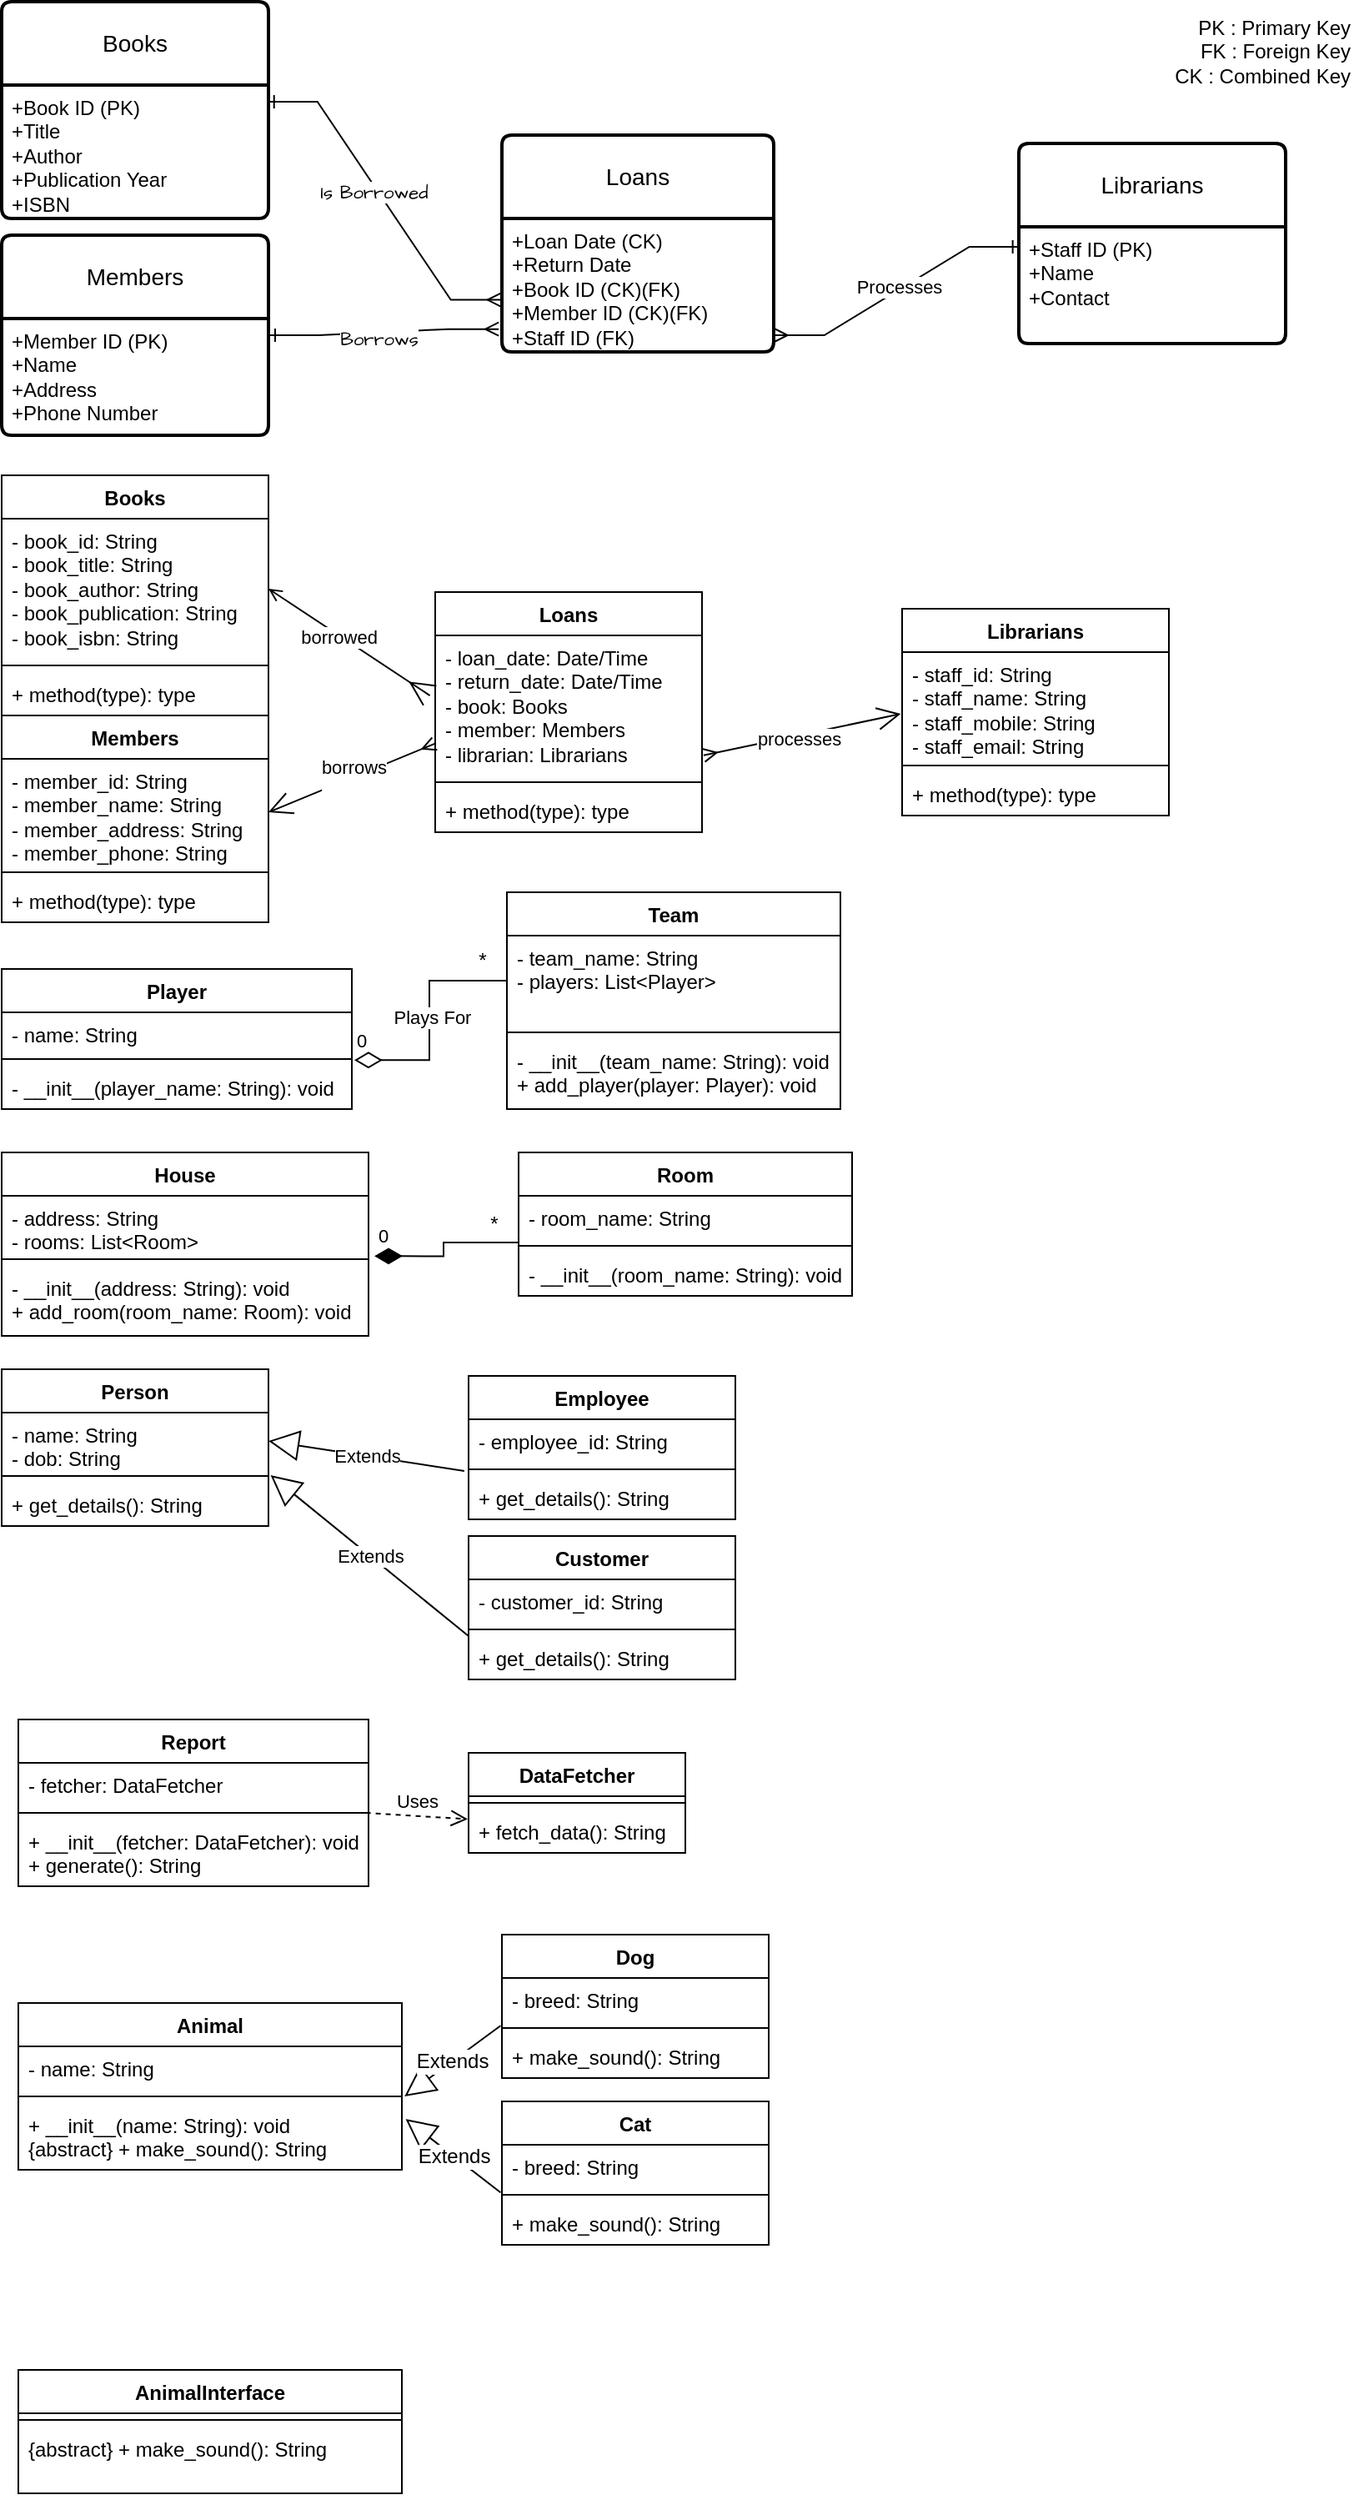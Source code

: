 <mxfile version="24.4.9" type="github">
  <diagram name="Page-1" id="WvHxNmZYm3Q-2noQbIas">
    <mxGraphModel dx="430" dy="630" grid="1" gridSize="10" guides="1" tooltips="1" connect="1" arrows="1" fold="1" page="1" pageScale="1" pageWidth="827" pageHeight="1169" background="none" math="0" shadow="0">
      <root>
        <mxCell id="0" />
        <mxCell id="1" parent="0" />
        <mxCell id="QqUS8rB4q03BG6zSu8xH-5" value="Books" style="swimlane;childLayout=stackLayout;horizontal=1;startSize=50;horizontalStack=0;rounded=1;fontSize=14;fontStyle=0;strokeWidth=2;resizeParent=0;resizeLast=1;shadow=0;dashed=0;align=center;arcSize=4;whiteSpace=wrap;html=1;" vertex="1" parent="1">
          <mxGeometry x="10" y="10" width="160" height="130" as="geometry" />
        </mxCell>
        <mxCell id="QqUS8rB4q03BG6zSu8xH-6" value="+Book ID (PK)&lt;br&gt;&lt;div&gt;+Title&lt;/div&gt;&lt;div&gt;+Author&lt;/div&gt;&lt;div&gt;+Publication Year&lt;/div&gt;&lt;div&gt;+ISBN&lt;/div&gt;" style="align=left;strokeColor=none;fillColor=none;spacingLeft=4;fontSize=12;verticalAlign=top;resizable=0;rotatable=0;part=1;html=1;" vertex="1" parent="QqUS8rB4q03BG6zSu8xH-5">
          <mxGeometry y="50" width="160" height="80" as="geometry" />
        </mxCell>
        <mxCell id="QqUS8rB4q03BG6zSu8xH-7" value="Members" style="swimlane;childLayout=stackLayout;horizontal=1;startSize=50;horizontalStack=0;rounded=1;fontSize=14;fontStyle=0;strokeWidth=2;resizeParent=0;resizeLast=1;shadow=0;dashed=0;align=center;arcSize=4;whiteSpace=wrap;html=1;" vertex="1" parent="1">
          <mxGeometry x="10" y="150" width="160" height="120" as="geometry" />
        </mxCell>
        <mxCell id="QqUS8rB4q03BG6zSu8xH-8" value="+Member ID (PK)&lt;div&gt;+Name&lt;/div&gt;&lt;div&gt;+Address&lt;/div&gt;&lt;div&gt;+Phone Number&lt;/div&gt;" style="align=left;strokeColor=none;fillColor=none;spacingLeft=4;fontSize=12;verticalAlign=top;resizable=0;rotatable=0;part=1;html=1;" vertex="1" parent="QqUS8rB4q03BG6zSu8xH-7">
          <mxGeometry y="50" width="160" height="70" as="geometry" />
        </mxCell>
        <mxCell id="QqUS8rB4q03BG6zSu8xH-9" value="Librarians" style="swimlane;childLayout=stackLayout;horizontal=1;startSize=50;horizontalStack=0;rounded=1;fontSize=14;fontStyle=0;strokeWidth=2;resizeParent=0;resizeLast=1;shadow=0;dashed=0;align=center;arcSize=4;whiteSpace=wrap;html=1;" vertex="1" parent="1">
          <mxGeometry x="620" y="95" width="160" height="120" as="geometry" />
        </mxCell>
        <mxCell id="QqUS8rB4q03BG6zSu8xH-10" value="+Staff ID (PK)&lt;div&gt;+Name&lt;/div&gt;&lt;div&gt;+Contact&lt;/div&gt;" style="align=left;strokeColor=none;fillColor=none;spacingLeft=4;fontSize=12;verticalAlign=top;resizable=0;rotatable=0;part=1;html=1;" vertex="1" parent="QqUS8rB4q03BG6zSu8xH-9">
          <mxGeometry y="50" width="160" height="70" as="geometry" />
        </mxCell>
        <mxCell id="QqUS8rB4q03BG6zSu8xH-11" value="Loans" style="swimlane;childLayout=stackLayout;horizontal=1;startSize=50;horizontalStack=0;rounded=1;fontSize=14;fontStyle=0;strokeWidth=2;resizeParent=0;resizeLast=1;shadow=0;dashed=0;align=center;arcSize=4;whiteSpace=wrap;html=1;" vertex="1" parent="1">
          <mxGeometry x="310" y="90" width="163" height="130" as="geometry" />
        </mxCell>
        <mxCell id="QqUS8rB4q03BG6zSu8xH-12" value="&lt;div&gt;&lt;span style=&quot;background-color: initial;&quot;&gt;+Loan Date (CK)&lt;/span&gt;&lt;br&gt;&lt;/div&gt;&lt;div&gt;+Return Date&lt;/div&gt;&lt;div&gt;+Book ID (CK)(FK)&lt;br&gt;&lt;/div&gt;&lt;div&gt;+Member ID (CK)(FK)&lt;/div&gt;&lt;div&gt;+Staff ID (FK)&lt;br&gt;&lt;/div&gt;" style="align=left;strokeColor=none;fillColor=none;spacingLeft=4;fontSize=12;verticalAlign=top;resizable=0;rotatable=0;part=1;html=1;" vertex="1" parent="QqUS8rB4q03BG6zSu8xH-11">
          <mxGeometry y="50" width="163" height="80" as="geometry" />
        </mxCell>
        <mxCell id="QqUS8rB4q03BG6zSu8xH-25" value="" style="edgeStyle=entityRelationEdgeStyle;fontSize=12;html=1;endArrow=ERmany;startArrow=ERone;rounded=0;exitX=1;exitY=0.143;exitDx=0;exitDy=0;exitPerimeter=0;startFill=0;entryX=-0.012;entryY=0.829;entryDx=0;entryDy=0;entryPerimeter=0;endFill=0;flowAnimation=0;" edge="1" parent="1" source="QqUS8rB4q03BG6zSu8xH-8" target="QqUS8rB4q03BG6zSu8xH-12">
          <mxGeometry width="100" height="100" relative="1" as="geometry">
            <mxPoint x="240" y="240" as="sourcePoint" />
            <mxPoint x="230" y="190" as="targetPoint" />
          </mxGeometry>
        </mxCell>
        <mxCell id="QqUS8rB4q03BG6zSu8xH-31" value="Borrows" style="edgeLabel;html=1;align=center;verticalAlign=middle;resizable=0;points=[];sketch=1;hachureGap=4;jiggle=2;curveFitting=1;fontFamily=Architects Daughter;fontSource=https%3A%2F%2Ffonts.googleapis.com%2Fcss%3Ffamily%3DArchitects%2BDaughter;" vertex="1" connectable="0" parent="QqUS8rB4q03BG6zSu8xH-25">
          <mxGeometry x="-0.051" y="-3" relative="1" as="geometry">
            <mxPoint as="offset" />
          </mxGeometry>
        </mxCell>
        <mxCell id="QqUS8rB4q03BG6zSu8xH-26" value="" style="edgeStyle=entityRelationEdgeStyle;fontSize=12;html=1;endArrow=ERmany;startArrow=ERone;rounded=0;exitX=0.996;exitY=0.125;exitDx=0;exitDy=0;exitPerimeter=0;entryX=-0.004;entryY=0.61;entryDx=0;entryDy=0;entryPerimeter=0;endFill=0;startFill=0;" edge="1" parent="1" source="QqUS8rB4q03BG6zSu8xH-6" target="QqUS8rB4q03BG6zSu8xH-12">
          <mxGeometry width="100" height="100" relative="1" as="geometry">
            <mxPoint x="240" y="240" as="sourcePoint" />
            <mxPoint x="340" y="140" as="targetPoint" />
          </mxGeometry>
        </mxCell>
        <mxCell id="QqUS8rB4q03BG6zSu8xH-30" value="Is Borrowed" style="edgeLabel;html=1;align=center;verticalAlign=middle;resizable=0;points=[];sketch=1;hachureGap=4;jiggle=2;curveFitting=1;fontFamily=Architects Daughter;fontSource=https%3A%2F%2Ffonts.googleapis.com%2Fcss%3Ffamily%3DArchitects%2BDaughter;" vertex="1" connectable="0" parent="QqUS8rB4q03BG6zSu8xH-26">
          <mxGeometry x="-0.086" y="-2" relative="1" as="geometry">
            <mxPoint as="offset" />
          </mxGeometry>
        </mxCell>
        <mxCell id="QqUS8rB4q03BG6zSu8xH-34" value="" style="edgeStyle=entityRelationEdgeStyle;fontSize=12;html=1;endArrow=ERone;rounded=0;exitX=1.002;exitY=0.875;exitDx=0;exitDy=0;exitPerimeter=0;entryX=0.002;entryY=0.171;entryDx=0;entryDy=0;entryPerimeter=0;startArrow=ERmany;startFill=0;endFill=0;" edge="1" parent="1" source="QqUS8rB4q03BG6zSu8xH-12" target="QqUS8rB4q03BG6zSu8xH-10">
          <mxGeometry width="100" height="100" relative="1" as="geometry">
            <mxPoint x="240" y="240" as="sourcePoint" />
            <mxPoint x="340" y="140" as="targetPoint" />
          </mxGeometry>
        </mxCell>
        <mxCell id="QqUS8rB4q03BG6zSu8xH-36" value="Processes" style="edgeLabel;html=1;align=center;verticalAlign=middle;resizable=0;points=[];" vertex="1" connectable="0" parent="QqUS8rB4q03BG6zSu8xH-34">
          <mxGeometry x="0.03" y="2" relative="1" as="geometry">
            <mxPoint as="offset" />
          </mxGeometry>
        </mxCell>
        <mxCell id="QqUS8rB4q03BG6zSu8xH-37" value="&lt;div&gt;PK : Primary Key&lt;/div&gt;FK : Foreign Key&lt;div&gt;CK : Combined Key&lt;/div&gt;" style="text;html=1;align=right;verticalAlign=middle;resizable=0;points=[];autosize=1;strokeColor=none;fillColor=none;" vertex="1" parent="1">
          <mxGeometry x="690" y="10" width="130" height="60" as="geometry" />
        </mxCell>
        <mxCell id="QqUS8rB4q03BG6zSu8xH-38" value="Books" style="swimlane;fontStyle=1;align=center;verticalAlign=top;childLayout=stackLayout;horizontal=1;startSize=26;horizontalStack=0;resizeParent=1;resizeParentMax=0;resizeLast=0;collapsible=1;marginBottom=0;whiteSpace=wrap;html=1;shadow=0;" vertex="1" parent="1">
          <mxGeometry x="10" y="294" width="160" height="144" as="geometry" />
        </mxCell>
        <mxCell id="QqUS8rB4q03BG6zSu8xH-39" value="- book_id: String&lt;div&gt;- book_title: String&lt;/div&gt;&lt;div&gt;- book_author: String&lt;/div&gt;&lt;div&gt;- book_publication: String&lt;/div&gt;&lt;div&gt;- book_isbn: String&lt;/div&gt;" style="text;strokeColor=none;fillColor=none;align=left;verticalAlign=top;spacingLeft=4;spacingRight=4;overflow=hidden;rotatable=0;points=[[0,0.5],[1,0.5]];portConstraint=eastwest;whiteSpace=wrap;html=1;shadow=0;" vertex="1" parent="QqUS8rB4q03BG6zSu8xH-38">
          <mxGeometry y="26" width="160" height="84" as="geometry" />
        </mxCell>
        <mxCell id="QqUS8rB4q03BG6zSu8xH-40" value="" style="line;strokeWidth=1;fillColor=none;align=left;verticalAlign=middle;spacingTop=-1;spacingLeft=3;spacingRight=3;rotatable=0;labelPosition=right;points=[];portConstraint=eastwest;strokeColor=inherit;shadow=0;" vertex="1" parent="QqUS8rB4q03BG6zSu8xH-38">
          <mxGeometry y="110" width="160" height="8" as="geometry" />
        </mxCell>
        <mxCell id="QqUS8rB4q03BG6zSu8xH-41" value="+ method(type): type" style="text;strokeColor=none;fillColor=none;align=left;verticalAlign=top;spacingLeft=4;spacingRight=4;overflow=hidden;rotatable=0;points=[[0,0.5],[1,0.5]];portConstraint=eastwest;whiteSpace=wrap;html=1;shadow=0;" vertex="1" parent="QqUS8rB4q03BG6zSu8xH-38">
          <mxGeometry y="118" width="160" height="26" as="geometry" />
        </mxCell>
        <mxCell id="QqUS8rB4q03BG6zSu8xH-42" value="Members" style="swimlane;fontStyle=1;align=center;verticalAlign=top;childLayout=stackLayout;horizontal=1;startSize=26;horizontalStack=0;resizeParent=1;resizeParentMax=0;resizeLast=0;collapsible=1;marginBottom=0;whiteSpace=wrap;html=1;shadow=0;" vertex="1" parent="1">
          <mxGeometry x="10" y="438" width="160" height="124" as="geometry" />
        </mxCell>
        <mxCell id="QqUS8rB4q03BG6zSu8xH-43" value="- member_id: String&lt;div&gt;- member_name: String&lt;/div&gt;&lt;div&gt;- member_address: String&lt;/div&gt;&lt;div&gt;- member_phone: String&lt;/div&gt;" style="text;strokeColor=none;fillColor=none;align=left;verticalAlign=top;spacingLeft=4;spacingRight=4;overflow=hidden;rotatable=0;points=[[0,0.5],[1,0.5]];portConstraint=eastwest;whiteSpace=wrap;html=1;shadow=0;" vertex="1" parent="QqUS8rB4q03BG6zSu8xH-42">
          <mxGeometry y="26" width="160" height="64" as="geometry" />
        </mxCell>
        <mxCell id="QqUS8rB4q03BG6zSu8xH-44" value="" style="line;strokeWidth=1;fillColor=none;align=left;verticalAlign=middle;spacingTop=-1;spacingLeft=3;spacingRight=3;rotatable=0;labelPosition=right;points=[];portConstraint=eastwest;strokeColor=inherit;shadow=0;" vertex="1" parent="QqUS8rB4q03BG6zSu8xH-42">
          <mxGeometry y="90" width="160" height="8" as="geometry" />
        </mxCell>
        <mxCell id="QqUS8rB4q03BG6zSu8xH-45" value="+ method(type): type" style="text;strokeColor=none;fillColor=none;align=left;verticalAlign=top;spacingLeft=4;spacingRight=4;overflow=hidden;rotatable=0;points=[[0,0.5],[1,0.5]];portConstraint=eastwest;whiteSpace=wrap;html=1;shadow=0;" vertex="1" parent="QqUS8rB4q03BG6zSu8xH-42">
          <mxGeometry y="98" width="160" height="26" as="geometry" />
        </mxCell>
        <mxCell id="QqUS8rB4q03BG6zSu8xH-46" value="Loans" style="swimlane;fontStyle=1;align=center;verticalAlign=top;childLayout=stackLayout;horizontal=1;startSize=26;horizontalStack=0;resizeParent=1;resizeParentMax=0;resizeLast=0;collapsible=1;marginBottom=0;whiteSpace=wrap;html=1;shadow=0;" vertex="1" parent="1">
          <mxGeometry x="270" y="364" width="160" height="144" as="geometry" />
        </mxCell>
        <mxCell id="QqUS8rB4q03BG6zSu8xH-47" value="- loan_date: Date/Time&lt;div&gt;- return_date: Date/Time&lt;/div&gt;&lt;div&gt;- book: Books&lt;/div&gt;&lt;div&gt;- member: Members&lt;/div&gt;&lt;div&gt;- librarian: Librarians&lt;/div&gt;" style="text;strokeColor=none;fillColor=none;align=left;verticalAlign=top;spacingLeft=4;spacingRight=4;overflow=hidden;rotatable=0;points=[[0,0.5],[1,0.5]];portConstraint=eastwest;whiteSpace=wrap;html=1;shadow=0;" vertex="1" parent="QqUS8rB4q03BG6zSu8xH-46">
          <mxGeometry y="26" width="160" height="84" as="geometry" />
        </mxCell>
        <mxCell id="QqUS8rB4q03BG6zSu8xH-48" value="" style="line;strokeWidth=1;fillColor=none;align=left;verticalAlign=middle;spacingTop=-1;spacingLeft=3;spacingRight=3;rotatable=0;labelPosition=right;points=[];portConstraint=eastwest;strokeColor=inherit;shadow=0;" vertex="1" parent="QqUS8rB4q03BG6zSu8xH-46">
          <mxGeometry y="110" width="160" height="8" as="geometry" />
        </mxCell>
        <mxCell id="QqUS8rB4q03BG6zSu8xH-49" value="+ method(type): type" style="text;strokeColor=none;fillColor=none;align=left;verticalAlign=top;spacingLeft=4;spacingRight=4;overflow=hidden;rotatable=0;points=[[0,0.5],[1,0.5]];portConstraint=eastwest;whiteSpace=wrap;html=1;shadow=0;" vertex="1" parent="QqUS8rB4q03BG6zSu8xH-46">
          <mxGeometry y="118" width="160" height="26" as="geometry" />
        </mxCell>
        <mxCell id="QqUS8rB4q03BG6zSu8xH-50" value="Librarians" style="swimlane;fontStyle=1;align=center;verticalAlign=top;childLayout=stackLayout;horizontal=1;startSize=26;horizontalStack=0;resizeParent=1;resizeParentMax=0;resizeLast=0;collapsible=1;marginBottom=0;whiteSpace=wrap;html=1;shadow=0;" vertex="1" parent="1">
          <mxGeometry x="550" y="374" width="160" height="124" as="geometry" />
        </mxCell>
        <mxCell id="QqUS8rB4q03BG6zSu8xH-51" value="- staff_id: String&lt;div&gt;- staff_name: String&lt;/div&gt;&lt;div&gt;- staff_mobile: String&lt;/div&gt;&lt;div&gt;- staff_email: String&lt;/div&gt;" style="text;strokeColor=none;fillColor=none;align=left;verticalAlign=top;spacingLeft=4;spacingRight=4;overflow=hidden;rotatable=0;points=[[0,0.5],[1,0.5]];portConstraint=eastwest;whiteSpace=wrap;html=1;shadow=0;" vertex="1" parent="QqUS8rB4q03BG6zSu8xH-50">
          <mxGeometry y="26" width="160" height="64" as="geometry" />
        </mxCell>
        <mxCell id="QqUS8rB4q03BG6zSu8xH-52" value="" style="line;strokeWidth=1;fillColor=none;align=left;verticalAlign=middle;spacingTop=-1;spacingLeft=3;spacingRight=3;rotatable=0;labelPosition=right;points=[];portConstraint=eastwest;strokeColor=inherit;shadow=0;" vertex="1" parent="QqUS8rB4q03BG6zSu8xH-50">
          <mxGeometry y="90" width="160" height="8" as="geometry" />
        </mxCell>
        <mxCell id="QqUS8rB4q03BG6zSu8xH-53" value="+ method(type): type" style="text;strokeColor=none;fillColor=none;align=left;verticalAlign=top;spacingLeft=4;spacingRight=4;overflow=hidden;rotatable=0;points=[[0,0.5],[1,0.5]];portConstraint=eastwest;whiteSpace=wrap;html=1;shadow=0;" vertex="1" parent="QqUS8rB4q03BG6zSu8xH-50">
          <mxGeometry y="98" width="160" height="26" as="geometry" />
        </mxCell>
        <mxCell id="QqUS8rB4q03BG6zSu8xH-59" value="" style="endArrow=ERmany;endFill=0;endSize=12;html=1;rounded=0;entryX=-0.02;entryY=0.429;entryDx=0;entryDy=0;entryPerimeter=0;exitX=1;exitY=0.5;exitDx=0;exitDy=0;startArrow=open;startFill=0;" edge="1" parent="1" target="QqUS8rB4q03BG6zSu8xH-47">
          <mxGeometry width="160" relative="1" as="geometry">
            <mxPoint x="170" y="362" as="sourcePoint" />
            <mxPoint x="400" y="564" as="targetPoint" />
          </mxGeometry>
        </mxCell>
        <mxCell id="QqUS8rB4q03BG6zSu8xH-62" value="borrowed" style="edgeLabel;html=1;align=center;verticalAlign=middle;resizable=0;points=[];" vertex="1" connectable="0" parent="QqUS8rB4q03BG6zSu8xH-59">
          <mxGeometry x="-0.127" y="-1" relative="1" as="geometry">
            <mxPoint as="offset" />
          </mxGeometry>
        </mxCell>
        <mxCell id="QqUS8rB4q03BG6zSu8xH-60" value="" style="endArrow=open;endFill=1;endSize=12;html=1;rounded=0;entryX=1;entryY=0.5;entryDx=0;entryDy=0;exitX=-0.002;exitY=0.773;exitDx=0;exitDy=0;exitPerimeter=0;startArrow=ERmany;startFill=0;" edge="1" parent="1" source="QqUS8rB4q03BG6zSu8xH-47">
          <mxGeometry width="160" relative="1" as="geometry">
            <mxPoint x="350" y="364" as="sourcePoint" />
            <mxPoint x="170" y="496" as="targetPoint" />
          </mxGeometry>
        </mxCell>
        <mxCell id="QqUS8rB4q03BG6zSu8xH-64" value="borrows&lt;div&gt;&lt;br&gt;&lt;/div&gt;" style="edgeLabel;html=1;align=center;verticalAlign=middle;resizable=0;points=[];" vertex="1" connectable="0" parent="QqUS8rB4q03BG6zSu8xH-60">
          <mxGeometry x="-0.008" y="1" relative="1" as="geometry">
            <mxPoint as="offset" />
          </mxGeometry>
        </mxCell>
        <mxCell id="QqUS8rB4q03BG6zSu8xH-61" value="" style="endArrow=open;endFill=1;endSize=12;html=1;rounded=0;entryX=-0.005;entryY=0.579;entryDx=0;entryDy=0;entryPerimeter=0;exitX=1.006;exitY=0.856;exitDx=0;exitDy=0;exitPerimeter=0;startArrow=ERmany;startFill=0;" edge="1" parent="1" source="QqUS8rB4q03BG6zSu8xH-47">
          <mxGeometry width="160" relative="1" as="geometry">
            <mxPoint x="350" y="364" as="sourcePoint" />
            <mxPoint x="549.2" y="437.056" as="targetPoint" />
          </mxGeometry>
        </mxCell>
        <mxCell id="QqUS8rB4q03BG6zSu8xH-65" value="processes" style="edgeLabel;html=1;align=center;verticalAlign=middle;resizable=0;points=[];" vertex="1" connectable="0" parent="QqUS8rB4q03BG6zSu8xH-61">
          <mxGeometry x="-0.037" y="-2" relative="1" as="geometry">
            <mxPoint as="offset" />
          </mxGeometry>
        </mxCell>
        <mxCell id="QqUS8rB4q03BG6zSu8xH-66" value="Player" style="swimlane;fontStyle=1;align=center;verticalAlign=top;childLayout=stackLayout;horizontal=1;startSize=26;horizontalStack=0;resizeParent=1;resizeParentMax=0;resizeLast=0;collapsible=1;marginBottom=0;whiteSpace=wrap;html=1;" vertex="1" parent="1">
          <mxGeometry x="10" y="590" width="210" height="84" as="geometry" />
        </mxCell>
        <mxCell id="QqUS8rB4q03BG6zSu8xH-67" value="- name: String" style="text;strokeColor=none;fillColor=none;align=left;verticalAlign=top;spacingLeft=4;spacingRight=4;overflow=hidden;rotatable=0;points=[[0,0.5],[1,0.5]];portConstraint=eastwest;whiteSpace=wrap;html=1;" vertex="1" parent="QqUS8rB4q03BG6zSu8xH-66">
          <mxGeometry y="26" width="210" height="24" as="geometry" />
        </mxCell>
        <mxCell id="QqUS8rB4q03BG6zSu8xH-68" value="" style="line;strokeWidth=1;fillColor=none;align=left;verticalAlign=middle;spacingTop=-1;spacingLeft=3;spacingRight=3;rotatable=0;labelPosition=right;points=[];portConstraint=eastwest;strokeColor=inherit;" vertex="1" parent="QqUS8rB4q03BG6zSu8xH-66">
          <mxGeometry y="50" width="210" height="8" as="geometry" />
        </mxCell>
        <mxCell id="QqUS8rB4q03BG6zSu8xH-69" value="- __init__(player_name: String): void" style="text;strokeColor=none;fillColor=none;align=left;verticalAlign=top;spacingLeft=4;spacingRight=4;overflow=hidden;rotatable=0;points=[[0,0.5],[1,0.5]];portConstraint=eastwest;whiteSpace=wrap;html=1;" vertex="1" parent="QqUS8rB4q03BG6zSu8xH-66">
          <mxGeometry y="58" width="210" height="26" as="geometry" />
        </mxCell>
        <mxCell id="QqUS8rB4q03BG6zSu8xH-70" value="Team" style="swimlane;fontStyle=1;align=center;verticalAlign=top;childLayout=stackLayout;horizontal=1;startSize=26;horizontalStack=0;resizeParent=1;resizeParentMax=0;resizeLast=0;collapsible=1;marginBottom=0;whiteSpace=wrap;html=1;" vertex="1" parent="1">
          <mxGeometry x="313" y="544" width="200" height="130" as="geometry" />
        </mxCell>
        <mxCell id="QqUS8rB4q03BG6zSu8xH-71" value="- team_name: String&lt;div&gt;- players: List&amp;lt;Player&amp;gt;&lt;/div&gt;" style="text;strokeColor=none;fillColor=none;align=left;verticalAlign=top;spacingLeft=4;spacingRight=4;overflow=hidden;rotatable=0;points=[[0,0.5],[1,0.5]];portConstraint=eastwest;whiteSpace=wrap;html=1;" vertex="1" parent="QqUS8rB4q03BG6zSu8xH-70">
          <mxGeometry y="26" width="200" height="54" as="geometry" />
        </mxCell>
        <mxCell id="QqUS8rB4q03BG6zSu8xH-72" value="" style="line;strokeWidth=1;fillColor=none;align=left;verticalAlign=middle;spacingTop=-1;spacingLeft=3;spacingRight=3;rotatable=0;labelPosition=right;points=[];portConstraint=eastwest;strokeColor=inherit;" vertex="1" parent="QqUS8rB4q03BG6zSu8xH-70">
          <mxGeometry y="80" width="200" height="8" as="geometry" />
        </mxCell>
        <mxCell id="QqUS8rB4q03BG6zSu8xH-73" value="- __init__(team_name: String): void&lt;div&gt;+ add_player(player: Player): void&lt;/div&gt;" style="text;strokeColor=none;fillColor=none;align=left;verticalAlign=top;spacingLeft=4;spacingRight=4;overflow=hidden;rotatable=0;points=[[0,0.5],[1,0.5]];portConstraint=eastwest;whiteSpace=wrap;html=1;" vertex="1" parent="QqUS8rB4q03BG6zSu8xH-70">
          <mxGeometry y="88" width="200" height="42" as="geometry" />
        </mxCell>
        <mxCell id="QqUS8rB4q03BG6zSu8xH-77" value="0" style="endArrow=none;html=1;endSize=12;startArrow=diamondThin;startSize=14;startFill=0;edgeStyle=orthogonalEdgeStyle;align=left;verticalAlign=bottom;rounded=0;exitX=1.007;exitY=-0.129;exitDx=0;exitDy=0;exitPerimeter=0;entryX=0;entryY=0.5;entryDx=0;entryDy=0;endFill=0;" edge="1" parent="1" source="QqUS8rB4q03BG6zSu8xH-69" target="QqUS8rB4q03BG6zSu8xH-71">
          <mxGeometry x="-1" y="3" relative="1" as="geometry">
            <mxPoint x="260" y="650" as="sourcePoint" />
            <mxPoint x="420" y="650" as="targetPoint" />
          </mxGeometry>
        </mxCell>
        <mxCell id="QqUS8rB4q03BG6zSu8xH-80" value="Plays For" style="edgeLabel;html=1;align=center;verticalAlign=middle;resizable=0;points=[];" vertex="1" connectable="0" parent="QqUS8rB4q03BG6zSu8xH-77">
          <mxGeometry x="0.014" y="-1" relative="1" as="geometry">
            <mxPoint as="offset" />
          </mxGeometry>
        </mxCell>
        <mxCell id="QqUS8rB4q03BG6zSu8xH-79" value="*" style="text;html=1;align=center;verticalAlign=middle;resizable=0;points=[];autosize=1;strokeColor=none;fillColor=none;" vertex="1" parent="1">
          <mxGeometry x="283" y="570" width="30" height="30" as="geometry" />
        </mxCell>
        <mxCell id="QqUS8rB4q03BG6zSu8xH-83" value="House" style="swimlane;fontStyle=1;align=center;verticalAlign=top;childLayout=stackLayout;horizontal=1;startSize=26;horizontalStack=0;resizeParent=1;resizeParentMax=0;resizeLast=0;collapsible=1;marginBottom=0;whiteSpace=wrap;html=1;" vertex="1" parent="1">
          <mxGeometry x="10" y="700" width="220" height="110" as="geometry" />
        </mxCell>
        <mxCell id="QqUS8rB4q03BG6zSu8xH-84" value="- address: String&lt;div&gt;- rooms: List&amp;lt;Room&amp;gt;&lt;/div&gt;" style="text;strokeColor=none;fillColor=none;align=left;verticalAlign=top;spacingLeft=4;spacingRight=4;overflow=hidden;rotatable=0;points=[[0,0.5],[1,0.5]];portConstraint=eastwest;whiteSpace=wrap;html=1;" vertex="1" parent="QqUS8rB4q03BG6zSu8xH-83">
          <mxGeometry y="26" width="220" height="34" as="geometry" />
        </mxCell>
        <mxCell id="QqUS8rB4q03BG6zSu8xH-85" value="" style="line;strokeWidth=1;fillColor=none;align=left;verticalAlign=middle;spacingTop=-1;spacingLeft=3;spacingRight=3;rotatable=0;labelPosition=right;points=[];portConstraint=eastwest;strokeColor=inherit;" vertex="1" parent="QqUS8rB4q03BG6zSu8xH-83">
          <mxGeometry y="60" width="220" height="8" as="geometry" />
        </mxCell>
        <mxCell id="QqUS8rB4q03BG6zSu8xH-86" value="- __init__(address: String): void&lt;div&gt;+ add_room(room_name: Room): void&lt;/div&gt;" style="text;strokeColor=none;fillColor=none;align=left;verticalAlign=top;spacingLeft=4;spacingRight=4;overflow=hidden;rotatable=0;points=[[0,0.5],[1,0.5]];portConstraint=eastwest;whiteSpace=wrap;html=1;" vertex="1" parent="QqUS8rB4q03BG6zSu8xH-83">
          <mxGeometry y="68" width="220" height="42" as="geometry" />
        </mxCell>
        <mxCell id="QqUS8rB4q03BG6zSu8xH-87" value="Room" style="swimlane;fontStyle=1;align=center;verticalAlign=top;childLayout=stackLayout;horizontal=1;startSize=26;horizontalStack=0;resizeParent=1;resizeParentMax=0;resizeLast=0;collapsible=1;marginBottom=0;whiteSpace=wrap;html=1;" vertex="1" parent="1">
          <mxGeometry x="320" y="700" width="200" height="86" as="geometry" />
        </mxCell>
        <mxCell id="QqUS8rB4q03BG6zSu8xH-88" value="- room_name: String" style="text;strokeColor=none;fillColor=none;align=left;verticalAlign=top;spacingLeft=4;spacingRight=4;overflow=hidden;rotatable=0;points=[[0,0.5],[1,0.5]];portConstraint=eastwest;whiteSpace=wrap;html=1;" vertex="1" parent="QqUS8rB4q03BG6zSu8xH-87">
          <mxGeometry y="26" width="200" height="26" as="geometry" />
        </mxCell>
        <mxCell id="QqUS8rB4q03BG6zSu8xH-89" value="" style="line;strokeWidth=1;fillColor=none;align=left;verticalAlign=middle;spacingTop=-1;spacingLeft=3;spacingRight=3;rotatable=0;labelPosition=right;points=[];portConstraint=eastwest;strokeColor=inherit;" vertex="1" parent="QqUS8rB4q03BG6zSu8xH-87">
          <mxGeometry y="52" width="200" height="8" as="geometry" />
        </mxCell>
        <mxCell id="QqUS8rB4q03BG6zSu8xH-90" value="- __init__(room_name: String): void" style="text;strokeColor=none;fillColor=none;align=left;verticalAlign=top;spacingLeft=4;spacingRight=4;overflow=hidden;rotatable=0;points=[[0,0.5],[1,0.5]];portConstraint=eastwest;whiteSpace=wrap;html=1;" vertex="1" parent="QqUS8rB4q03BG6zSu8xH-87">
          <mxGeometry y="60" width="200" height="26" as="geometry" />
        </mxCell>
        <mxCell id="QqUS8rB4q03BG6zSu8xH-91" value="0" style="endArrow=none;html=1;endSize=12;startArrow=diamondThin;startSize=14;startFill=1;edgeStyle=orthogonalEdgeStyle;align=left;verticalAlign=bottom;rounded=0;exitX=1.016;exitY=1.064;exitDx=0;exitDy=0;exitPerimeter=0;entryX=0;entryY=1.077;entryDx=0;entryDy=0;entryPerimeter=0;endFill=0;" edge="1" parent="1" source="QqUS8rB4q03BG6zSu8xH-84" target="QqUS8rB4q03BG6zSu8xH-88">
          <mxGeometry x="-1" y="3" relative="1" as="geometry">
            <mxPoint x="320" y="750" as="sourcePoint" />
            <mxPoint x="480" y="750" as="targetPoint" />
          </mxGeometry>
        </mxCell>
        <mxCell id="QqUS8rB4q03BG6zSu8xH-92" value="*" style="text;html=1;align=center;verticalAlign=middle;resizable=0;points=[];autosize=1;strokeColor=none;fillColor=none;" vertex="1" parent="1">
          <mxGeometry x="290" y="728" width="30" height="30" as="geometry" />
        </mxCell>
        <mxCell id="QqUS8rB4q03BG6zSu8xH-93" value="Person" style="swimlane;fontStyle=1;align=center;verticalAlign=top;childLayout=stackLayout;horizontal=1;startSize=26;horizontalStack=0;resizeParent=1;resizeParentMax=0;resizeLast=0;collapsible=1;marginBottom=0;whiteSpace=wrap;html=1;" vertex="1" parent="1">
          <mxGeometry x="10" y="830" width="160" height="94" as="geometry" />
        </mxCell>
        <mxCell id="QqUS8rB4q03BG6zSu8xH-94" value="- name: String&lt;div&gt;- dob: String&lt;/div&gt;" style="text;strokeColor=none;fillColor=none;align=left;verticalAlign=top;spacingLeft=4;spacingRight=4;overflow=hidden;rotatable=0;points=[[0,0.5],[1,0.5]];portConstraint=eastwest;whiteSpace=wrap;html=1;" vertex="1" parent="QqUS8rB4q03BG6zSu8xH-93">
          <mxGeometry y="26" width="160" height="34" as="geometry" />
        </mxCell>
        <mxCell id="QqUS8rB4q03BG6zSu8xH-95" value="" style="line;strokeWidth=1;fillColor=none;align=left;verticalAlign=middle;spacingTop=-1;spacingLeft=3;spacingRight=3;rotatable=0;labelPosition=right;points=[];portConstraint=eastwest;strokeColor=inherit;" vertex="1" parent="QqUS8rB4q03BG6zSu8xH-93">
          <mxGeometry y="60" width="160" height="8" as="geometry" />
        </mxCell>
        <mxCell id="QqUS8rB4q03BG6zSu8xH-96" value="+ get_details(): String" style="text;strokeColor=none;fillColor=none;align=left;verticalAlign=top;spacingLeft=4;spacingRight=4;overflow=hidden;rotatable=0;points=[[0,0.5],[1,0.5]];portConstraint=eastwest;whiteSpace=wrap;html=1;" vertex="1" parent="QqUS8rB4q03BG6zSu8xH-93">
          <mxGeometry y="68" width="160" height="26" as="geometry" />
        </mxCell>
        <mxCell id="QqUS8rB4q03BG6zSu8xH-97" value="Employee" style="swimlane;fontStyle=1;align=center;verticalAlign=top;childLayout=stackLayout;horizontal=1;startSize=26;horizontalStack=0;resizeParent=1;resizeParentMax=0;resizeLast=0;collapsible=1;marginBottom=0;whiteSpace=wrap;html=1;" vertex="1" parent="1">
          <mxGeometry x="290" y="834" width="160" height="86" as="geometry" />
        </mxCell>
        <mxCell id="QqUS8rB4q03BG6zSu8xH-98" value="- employee_id: String" style="text;strokeColor=none;fillColor=none;align=left;verticalAlign=top;spacingLeft=4;spacingRight=4;overflow=hidden;rotatable=0;points=[[0,0.5],[1,0.5]];portConstraint=eastwest;whiteSpace=wrap;html=1;" vertex="1" parent="QqUS8rB4q03BG6zSu8xH-97">
          <mxGeometry y="26" width="160" height="26" as="geometry" />
        </mxCell>
        <mxCell id="QqUS8rB4q03BG6zSu8xH-99" value="" style="line;strokeWidth=1;fillColor=none;align=left;verticalAlign=middle;spacingTop=-1;spacingLeft=3;spacingRight=3;rotatable=0;labelPosition=right;points=[];portConstraint=eastwest;strokeColor=inherit;" vertex="1" parent="QqUS8rB4q03BG6zSu8xH-97">
          <mxGeometry y="52" width="160" height="8" as="geometry" />
        </mxCell>
        <mxCell id="QqUS8rB4q03BG6zSu8xH-100" value="+ get_details(): String" style="text;strokeColor=none;fillColor=none;align=left;verticalAlign=top;spacingLeft=4;spacingRight=4;overflow=hidden;rotatable=0;points=[[0,0.5],[1,0.5]];portConstraint=eastwest;whiteSpace=wrap;html=1;" vertex="1" parent="QqUS8rB4q03BG6zSu8xH-97">
          <mxGeometry y="60" width="160" height="26" as="geometry" />
        </mxCell>
        <mxCell id="QqUS8rB4q03BG6zSu8xH-101" value="Customer" style="swimlane;fontStyle=1;align=center;verticalAlign=top;childLayout=stackLayout;horizontal=1;startSize=26;horizontalStack=0;resizeParent=1;resizeParentMax=0;resizeLast=0;collapsible=1;marginBottom=0;whiteSpace=wrap;html=1;" vertex="1" parent="1">
          <mxGeometry x="290" y="930" width="160" height="86" as="geometry" />
        </mxCell>
        <mxCell id="QqUS8rB4q03BG6zSu8xH-102" value="- customer_id: String" style="text;strokeColor=none;fillColor=none;align=left;verticalAlign=top;spacingLeft=4;spacingRight=4;overflow=hidden;rotatable=0;points=[[0,0.5],[1,0.5]];portConstraint=eastwest;whiteSpace=wrap;html=1;" vertex="1" parent="QqUS8rB4q03BG6zSu8xH-101">
          <mxGeometry y="26" width="160" height="26" as="geometry" />
        </mxCell>
        <mxCell id="QqUS8rB4q03BG6zSu8xH-103" value="" style="line;strokeWidth=1;fillColor=none;align=left;verticalAlign=middle;spacingTop=-1;spacingLeft=3;spacingRight=3;rotatable=0;labelPosition=right;points=[];portConstraint=eastwest;strokeColor=inherit;" vertex="1" parent="QqUS8rB4q03BG6zSu8xH-101">
          <mxGeometry y="52" width="160" height="8" as="geometry" />
        </mxCell>
        <mxCell id="QqUS8rB4q03BG6zSu8xH-104" value="+ get_details(): String" style="text;strokeColor=none;fillColor=none;align=left;verticalAlign=top;spacingLeft=4;spacingRight=4;overflow=hidden;rotatable=0;points=[[0,0.5],[1,0.5]];portConstraint=eastwest;whiteSpace=wrap;html=1;" vertex="1" parent="QqUS8rB4q03BG6zSu8xH-101">
          <mxGeometry y="60" width="160" height="26" as="geometry" />
        </mxCell>
        <mxCell id="QqUS8rB4q03BG6zSu8xH-105" value="Extends" style="endArrow=block;endSize=16;endFill=0;html=1;rounded=0;exitX=-0.016;exitY=1.192;exitDx=0;exitDy=0;exitPerimeter=0;entryX=1;entryY=0.5;entryDx=0;entryDy=0;" edge="1" parent="1" source="QqUS8rB4q03BG6zSu8xH-98" target="QqUS8rB4q03BG6zSu8xH-94">
          <mxGeometry width="160" relative="1" as="geometry">
            <mxPoint x="200" y="680" as="sourcePoint" />
            <mxPoint x="360" y="680" as="targetPoint" />
          </mxGeometry>
        </mxCell>
        <mxCell id="QqUS8rB4q03BG6zSu8xH-106" value="Extends" style="endArrow=block;endSize=16;endFill=0;html=1;rounded=0;entryX=1.008;entryY=-0.173;entryDx=0;entryDy=0;entryPerimeter=0;exitX=0;exitY=0;exitDx=0;exitDy=0;exitPerimeter=0;" edge="1" parent="1" source="QqUS8rB4q03BG6zSu8xH-104" target="QqUS8rB4q03BG6zSu8xH-96">
          <mxGeometry width="160" relative="1" as="geometry">
            <mxPoint x="200" y="680" as="sourcePoint" />
            <mxPoint x="360" y="680" as="targetPoint" />
          </mxGeometry>
        </mxCell>
        <mxCell id="QqUS8rB4q03BG6zSu8xH-107" value="Report" style="swimlane;fontStyle=1;align=center;verticalAlign=top;childLayout=stackLayout;horizontal=1;startSize=26;horizontalStack=0;resizeParent=1;resizeParentMax=0;resizeLast=0;collapsible=1;marginBottom=0;whiteSpace=wrap;html=1;" vertex="1" parent="1">
          <mxGeometry x="20" y="1040" width="210" height="100" as="geometry" />
        </mxCell>
        <mxCell id="QqUS8rB4q03BG6zSu8xH-108" value="- fetcher: DataFetcher" style="text;strokeColor=none;fillColor=none;align=left;verticalAlign=top;spacingLeft=4;spacingRight=4;overflow=hidden;rotatable=0;points=[[0,0.5],[1,0.5]];portConstraint=eastwest;whiteSpace=wrap;html=1;" vertex="1" parent="QqUS8rB4q03BG6zSu8xH-107">
          <mxGeometry y="26" width="210" height="26" as="geometry" />
        </mxCell>
        <mxCell id="QqUS8rB4q03BG6zSu8xH-109" value="" style="line;strokeWidth=1;fillColor=none;align=left;verticalAlign=middle;spacingTop=-1;spacingLeft=3;spacingRight=3;rotatable=0;labelPosition=right;points=[];portConstraint=eastwest;strokeColor=inherit;" vertex="1" parent="QqUS8rB4q03BG6zSu8xH-107">
          <mxGeometry y="52" width="210" height="8" as="geometry" />
        </mxCell>
        <mxCell id="QqUS8rB4q03BG6zSu8xH-110" value="+ __init__(fetcher: DataFetcher): void&lt;div&gt;+ generate(): String&lt;/div&gt;" style="text;strokeColor=none;fillColor=none;align=left;verticalAlign=top;spacingLeft=4;spacingRight=4;overflow=hidden;rotatable=0;points=[[0,0.5],[1,0.5]];portConstraint=eastwest;whiteSpace=wrap;html=1;" vertex="1" parent="QqUS8rB4q03BG6zSu8xH-107">
          <mxGeometry y="60" width="210" height="40" as="geometry" />
        </mxCell>
        <mxCell id="QqUS8rB4q03BG6zSu8xH-112" value="DataFetcher" style="swimlane;fontStyle=1;align=center;verticalAlign=top;childLayout=stackLayout;horizontal=1;startSize=26;horizontalStack=0;resizeParent=1;resizeParentMax=0;resizeLast=0;collapsible=1;marginBottom=0;whiteSpace=wrap;html=1;" vertex="1" parent="1">
          <mxGeometry x="290" y="1060" width="130" height="60" as="geometry" />
        </mxCell>
        <mxCell id="QqUS8rB4q03BG6zSu8xH-114" value="" style="line;strokeWidth=1;fillColor=none;align=left;verticalAlign=middle;spacingTop=-1;spacingLeft=3;spacingRight=3;rotatable=0;labelPosition=right;points=[];portConstraint=eastwest;strokeColor=inherit;" vertex="1" parent="QqUS8rB4q03BG6zSu8xH-112">
          <mxGeometry y="26" width="130" height="8" as="geometry" />
        </mxCell>
        <mxCell id="QqUS8rB4q03BG6zSu8xH-115" value="+ fetch_data(): String" style="text;strokeColor=none;fillColor=none;align=left;verticalAlign=top;spacingLeft=4;spacingRight=4;overflow=hidden;rotatable=0;points=[[0,0.5],[1,0.5]];portConstraint=eastwest;whiteSpace=wrap;html=1;" vertex="1" parent="QqUS8rB4q03BG6zSu8xH-112">
          <mxGeometry y="34" width="130" height="26" as="geometry" />
        </mxCell>
        <mxCell id="QqUS8rB4q03BG6zSu8xH-116" value="Uses" style="html=1;verticalAlign=bottom;endArrow=open;dashed=1;endSize=8;curved=0;rounded=0;exitX=0.992;exitY=-0.1;exitDx=0;exitDy=0;exitPerimeter=0;entryX=-0.004;entryY=0.221;entryDx=0;entryDy=0;entryPerimeter=0;" edge="1" parent="1" source="QqUS8rB4q03BG6zSu8xH-110" target="QqUS8rB4q03BG6zSu8xH-115">
          <mxGeometry relative="1" as="geometry">
            <mxPoint x="320" y="1140" as="sourcePoint" />
            <mxPoint x="240" y="1140" as="targetPoint" />
          </mxGeometry>
        </mxCell>
        <mxCell id="QqUS8rB4q03BG6zSu8xH-120" value="Animal" style="swimlane;fontStyle=1;align=center;verticalAlign=top;childLayout=stackLayout;horizontal=1;startSize=26;horizontalStack=0;resizeParent=1;resizeParentMax=0;resizeLast=0;collapsible=1;marginBottom=0;whiteSpace=wrap;html=1;" vertex="1" parent="1">
          <mxGeometry x="20" y="1210" width="230" height="100" as="geometry" />
        </mxCell>
        <mxCell id="QqUS8rB4q03BG6zSu8xH-121" value="- name: String" style="text;strokeColor=none;fillColor=none;align=left;verticalAlign=top;spacingLeft=4;spacingRight=4;overflow=hidden;rotatable=0;points=[[0,0.5],[1,0.5]];portConstraint=eastwest;whiteSpace=wrap;html=1;" vertex="1" parent="QqUS8rB4q03BG6zSu8xH-120">
          <mxGeometry y="26" width="230" height="26" as="geometry" />
        </mxCell>
        <mxCell id="QqUS8rB4q03BG6zSu8xH-122" value="" style="line;strokeWidth=1;fillColor=none;align=left;verticalAlign=middle;spacingTop=-1;spacingLeft=3;spacingRight=3;rotatable=0;labelPosition=right;points=[];portConstraint=eastwest;strokeColor=inherit;" vertex="1" parent="QqUS8rB4q03BG6zSu8xH-120">
          <mxGeometry y="52" width="230" height="8" as="geometry" />
        </mxCell>
        <mxCell id="QqUS8rB4q03BG6zSu8xH-123" value="+ __init__(name: String): void&amp;nbsp;&lt;div&gt;{abstract}&amp;nbsp;&lt;span style=&quot;background-color: initial;&quot;&gt;+ make_sound(): String&lt;/span&gt;&lt;/div&gt;" style="text;strokeColor=none;fillColor=none;align=left;verticalAlign=top;spacingLeft=4;spacingRight=4;overflow=hidden;rotatable=0;points=[[0,0.5],[1,0.5]];portConstraint=eastwest;whiteSpace=wrap;html=1;" vertex="1" parent="QqUS8rB4q03BG6zSu8xH-120">
          <mxGeometry y="60" width="230" height="40" as="geometry" />
        </mxCell>
        <mxCell id="QqUS8rB4q03BG6zSu8xH-124" value="Dog" style="swimlane;fontStyle=1;align=center;verticalAlign=top;childLayout=stackLayout;horizontal=1;startSize=26;horizontalStack=0;resizeParent=1;resizeParentMax=0;resizeLast=0;collapsible=1;marginBottom=0;whiteSpace=wrap;html=1;spacingLeft=4;spacingRight=4;fontFamily=Helvetica;fontSize=12;fontColor=default;fillColor=none;gradientColor=none;" vertex="1" parent="1">
          <mxGeometry x="310" y="1169" width="160" height="86" as="geometry" />
        </mxCell>
        <mxCell id="QqUS8rB4q03BG6zSu8xH-125" value="- breed: String" style="text;strokeColor=none;fillColor=none;align=left;verticalAlign=top;spacingLeft=4;spacingRight=4;overflow=hidden;rotatable=0;points=[[0,0.5],[1,0.5]];portConstraint=eastwest;whiteSpace=wrap;html=1;fontFamily=Helvetica;fontSize=12;fontColor=default;" vertex="1" parent="QqUS8rB4q03BG6zSu8xH-124">
          <mxGeometry y="26" width="160" height="26" as="geometry" />
        </mxCell>
        <mxCell id="QqUS8rB4q03BG6zSu8xH-126" value="" style="line;strokeWidth=1;fillColor=none;align=left;verticalAlign=middle;spacingTop=-1;spacingLeft=3;spacingRight=3;rotatable=0;labelPosition=right;points=[];portConstraint=eastwest;strokeColor=inherit;fontFamily=Helvetica;fontSize=12;fontColor=default;" vertex="1" parent="QqUS8rB4q03BG6zSu8xH-124">
          <mxGeometry y="52" width="160" height="8" as="geometry" />
        </mxCell>
        <mxCell id="QqUS8rB4q03BG6zSu8xH-127" value="+ make_sound(): String" style="text;strokeColor=none;fillColor=none;align=left;verticalAlign=top;spacingLeft=4;spacingRight=4;overflow=hidden;rotatable=0;points=[[0,0.5],[1,0.5]];portConstraint=eastwest;whiteSpace=wrap;html=1;fontFamily=Helvetica;fontSize=12;fontColor=default;" vertex="1" parent="QqUS8rB4q03BG6zSu8xH-124">
          <mxGeometry y="60" width="160" height="26" as="geometry" />
        </mxCell>
        <mxCell id="QqUS8rB4q03BG6zSu8xH-129" value="Cat" style="swimlane;fontStyle=1;align=center;verticalAlign=top;childLayout=stackLayout;horizontal=1;startSize=26;horizontalStack=0;resizeParent=1;resizeParentMax=0;resizeLast=0;collapsible=1;marginBottom=0;whiteSpace=wrap;html=1;spacingLeft=4;spacingRight=4;fontFamily=Helvetica;fontSize=12;fontColor=default;fillColor=none;gradientColor=none;" vertex="1" parent="1">
          <mxGeometry x="310" y="1269" width="160" height="86" as="geometry" />
        </mxCell>
        <mxCell id="QqUS8rB4q03BG6zSu8xH-130" value="- breed: String" style="text;strokeColor=none;fillColor=none;align=left;verticalAlign=top;spacingLeft=4;spacingRight=4;overflow=hidden;rotatable=0;points=[[0,0.5],[1,0.5]];portConstraint=eastwest;whiteSpace=wrap;html=1;fontFamily=Helvetica;fontSize=12;fontColor=default;" vertex="1" parent="QqUS8rB4q03BG6zSu8xH-129">
          <mxGeometry y="26" width="160" height="26" as="geometry" />
        </mxCell>
        <mxCell id="QqUS8rB4q03BG6zSu8xH-131" value="" style="line;strokeWidth=1;fillColor=none;align=left;verticalAlign=middle;spacingTop=-1;spacingLeft=3;spacingRight=3;rotatable=0;labelPosition=right;points=[];portConstraint=eastwest;strokeColor=inherit;fontFamily=Helvetica;fontSize=12;fontColor=default;" vertex="1" parent="QqUS8rB4q03BG6zSu8xH-129">
          <mxGeometry y="52" width="160" height="8" as="geometry" />
        </mxCell>
        <mxCell id="QqUS8rB4q03BG6zSu8xH-132" value="+ make_sound(): String" style="text;strokeColor=none;fillColor=none;align=left;verticalAlign=top;spacingLeft=4;spacingRight=4;overflow=hidden;rotatable=0;points=[[0,0.5],[1,0.5]];portConstraint=eastwest;whiteSpace=wrap;html=1;fontFamily=Helvetica;fontSize=12;fontColor=default;" vertex="1" parent="QqUS8rB4q03BG6zSu8xH-129">
          <mxGeometry y="60" width="160" height="26" as="geometry" />
        </mxCell>
        <mxCell id="QqUS8rB4q03BG6zSu8xH-133" value="Extends" style="endArrow=block;endSize=16;endFill=0;html=1;rounded=0;fontFamily=Helvetica;fontSize=12;fontColor=default;exitX=-0.005;exitY=1.1;exitDx=0;exitDy=0;exitPerimeter=0;entryX=1.007;entryY=-0.1;entryDx=0;entryDy=0;entryPerimeter=0;" edge="1" parent="1" source="QqUS8rB4q03BG6zSu8xH-125" target="QqUS8rB4q03BG6zSu8xH-123">
          <mxGeometry width="160" relative="1" as="geometry">
            <mxPoint x="260" y="1130" as="sourcePoint" />
            <mxPoint x="420" y="1130" as="targetPoint" />
          </mxGeometry>
        </mxCell>
        <mxCell id="QqUS8rB4q03BG6zSu8xH-134" value="Extends" style="endArrow=block;endSize=16;endFill=0;html=1;rounded=0;fontFamily=Helvetica;fontSize=12;fontColor=default;entryX=1.01;entryY=0.24;entryDx=0;entryDy=0;entryPerimeter=0;exitX=-0.005;exitY=1.1;exitDx=0;exitDy=0;exitPerimeter=0;" edge="1" parent="1" source="QqUS8rB4q03BG6zSu8xH-130" target="QqUS8rB4q03BG6zSu8xH-123">
          <mxGeometry width="160" relative="1" as="geometry">
            <mxPoint x="260" y="1130" as="sourcePoint" />
            <mxPoint x="420" y="1130" as="targetPoint" />
          </mxGeometry>
        </mxCell>
        <mxCell id="QqUS8rB4q03BG6zSu8xH-135" value="AnimalInterface" style="swimlane;fontStyle=1;align=center;verticalAlign=top;childLayout=stackLayout;horizontal=1;startSize=26;horizontalStack=0;resizeParent=1;resizeParentMax=0;resizeLast=0;collapsible=1;marginBottom=0;whiteSpace=wrap;html=1;" vertex="1" parent="1">
          <mxGeometry x="20" y="1430" width="230" height="74" as="geometry" />
        </mxCell>
        <mxCell id="QqUS8rB4q03BG6zSu8xH-137" value="" style="line;strokeWidth=1;fillColor=none;align=left;verticalAlign=middle;spacingTop=-1;spacingLeft=3;spacingRight=3;rotatable=0;labelPosition=right;points=[];portConstraint=eastwest;strokeColor=inherit;" vertex="1" parent="QqUS8rB4q03BG6zSu8xH-135">
          <mxGeometry y="26" width="230" height="8" as="geometry" />
        </mxCell>
        <mxCell id="QqUS8rB4q03BG6zSu8xH-138" value="{abstract} + make_sound(): String" style="text;strokeColor=none;fillColor=none;align=left;verticalAlign=top;spacingLeft=4;spacingRight=4;overflow=hidden;rotatable=0;points=[[0,0.5],[1,0.5]];portConstraint=eastwest;whiteSpace=wrap;html=1;" vertex="1" parent="QqUS8rB4q03BG6zSu8xH-135">
          <mxGeometry y="34" width="230" height="40" as="geometry" />
        </mxCell>
      </root>
    </mxGraphModel>
  </diagram>
</mxfile>
